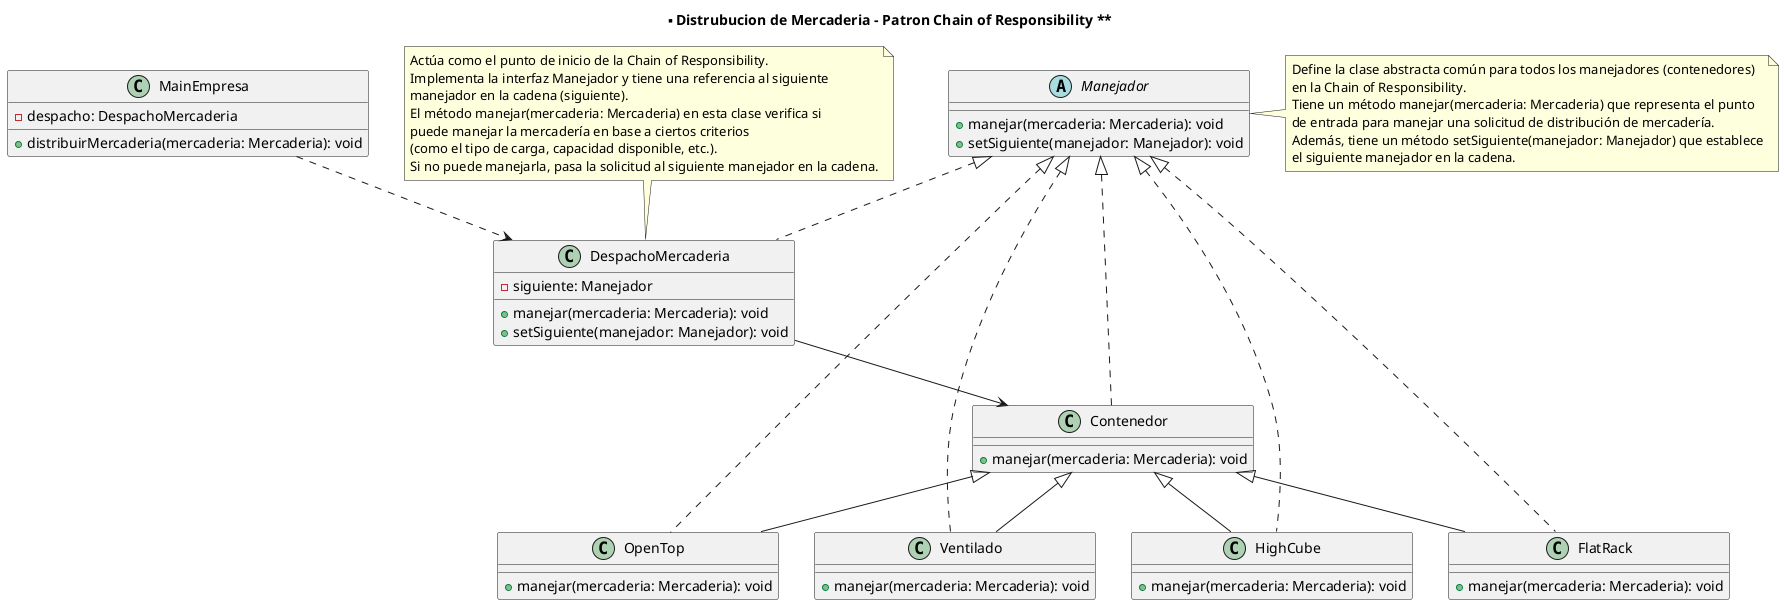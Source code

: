 @startuml

title ** Distrubucion de Mercaderia - Patron Chain of Responsibility **

    abstract class Manejador {
        + manejar(mercaderia: Mercaderia): void
        + setSiguiente(manejador: Manejador): void
    }

class DespachoMercaderia {
    - siguiente: Manejador
    + manejar(mercaderia: Mercaderia): void
    + setSiguiente(manejador: Manejador): void
}

class Contenedor {
    + manejar(mercaderia: Mercaderia): void
}

class Ventilado {
    + manejar(mercaderia: Mercaderia): void
}

class HighCube {
    + manejar(mercaderia: Mercaderia): void
}

class FlatRack {
    + manejar(mercaderia: Mercaderia): void
}

class OpenTop {
    + manejar(mercaderia: Mercaderia): void
}

class MainEmpresa {
    - despacho: DespachoMercaderia
    + distribuirMercaderia(mercaderia: Mercaderia): void
}

' relaciones 

MainEmpresa ..> DespachoMercaderia

DespachoMercaderia --> Contenedor
Contenedor <|-- Ventilado
Contenedor <|-- HighCube
Contenedor <|-- FlatRack
Contenedor <|-- OpenTop

Manejador <|.. DespachoMercaderia
Manejador <|.. Contenedor
Manejador <|.. Ventilado
Manejador <|.. HighCube
Manejador <|.. FlatRack
Manejador <|.. OpenTop

' notas

note right of Manejador
Define la clase abstracta común para todos los manejadores (contenedores)
en la Chain of Responsibility. 
Tiene un método manejar(mercaderia: Mercaderia) que representa el punto
de entrada para manejar una solicitud de distribución de mercadería.
Además, tiene un método setSiguiente(manejador: Manejador) que establece
el siguiente manejador en la cadena.
end note 

note top of DespachoMercaderia
Actúa como el punto de inicio de la Chain of Responsibility. 
Implementa la interfaz Manejador y tiene una referencia al siguiente
manejador en la cadena (siguiente). 
El método manejar(mercaderia: Mercaderia) en esta clase verifica si 
puede manejar la mercadería en base a ciertos criterios 
(como el tipo de carga, capacidad disponible, etc.). 
Si no puede manejarla, pasa la solicitud al siguiente manejador en la cadena.
end note
@enduml
